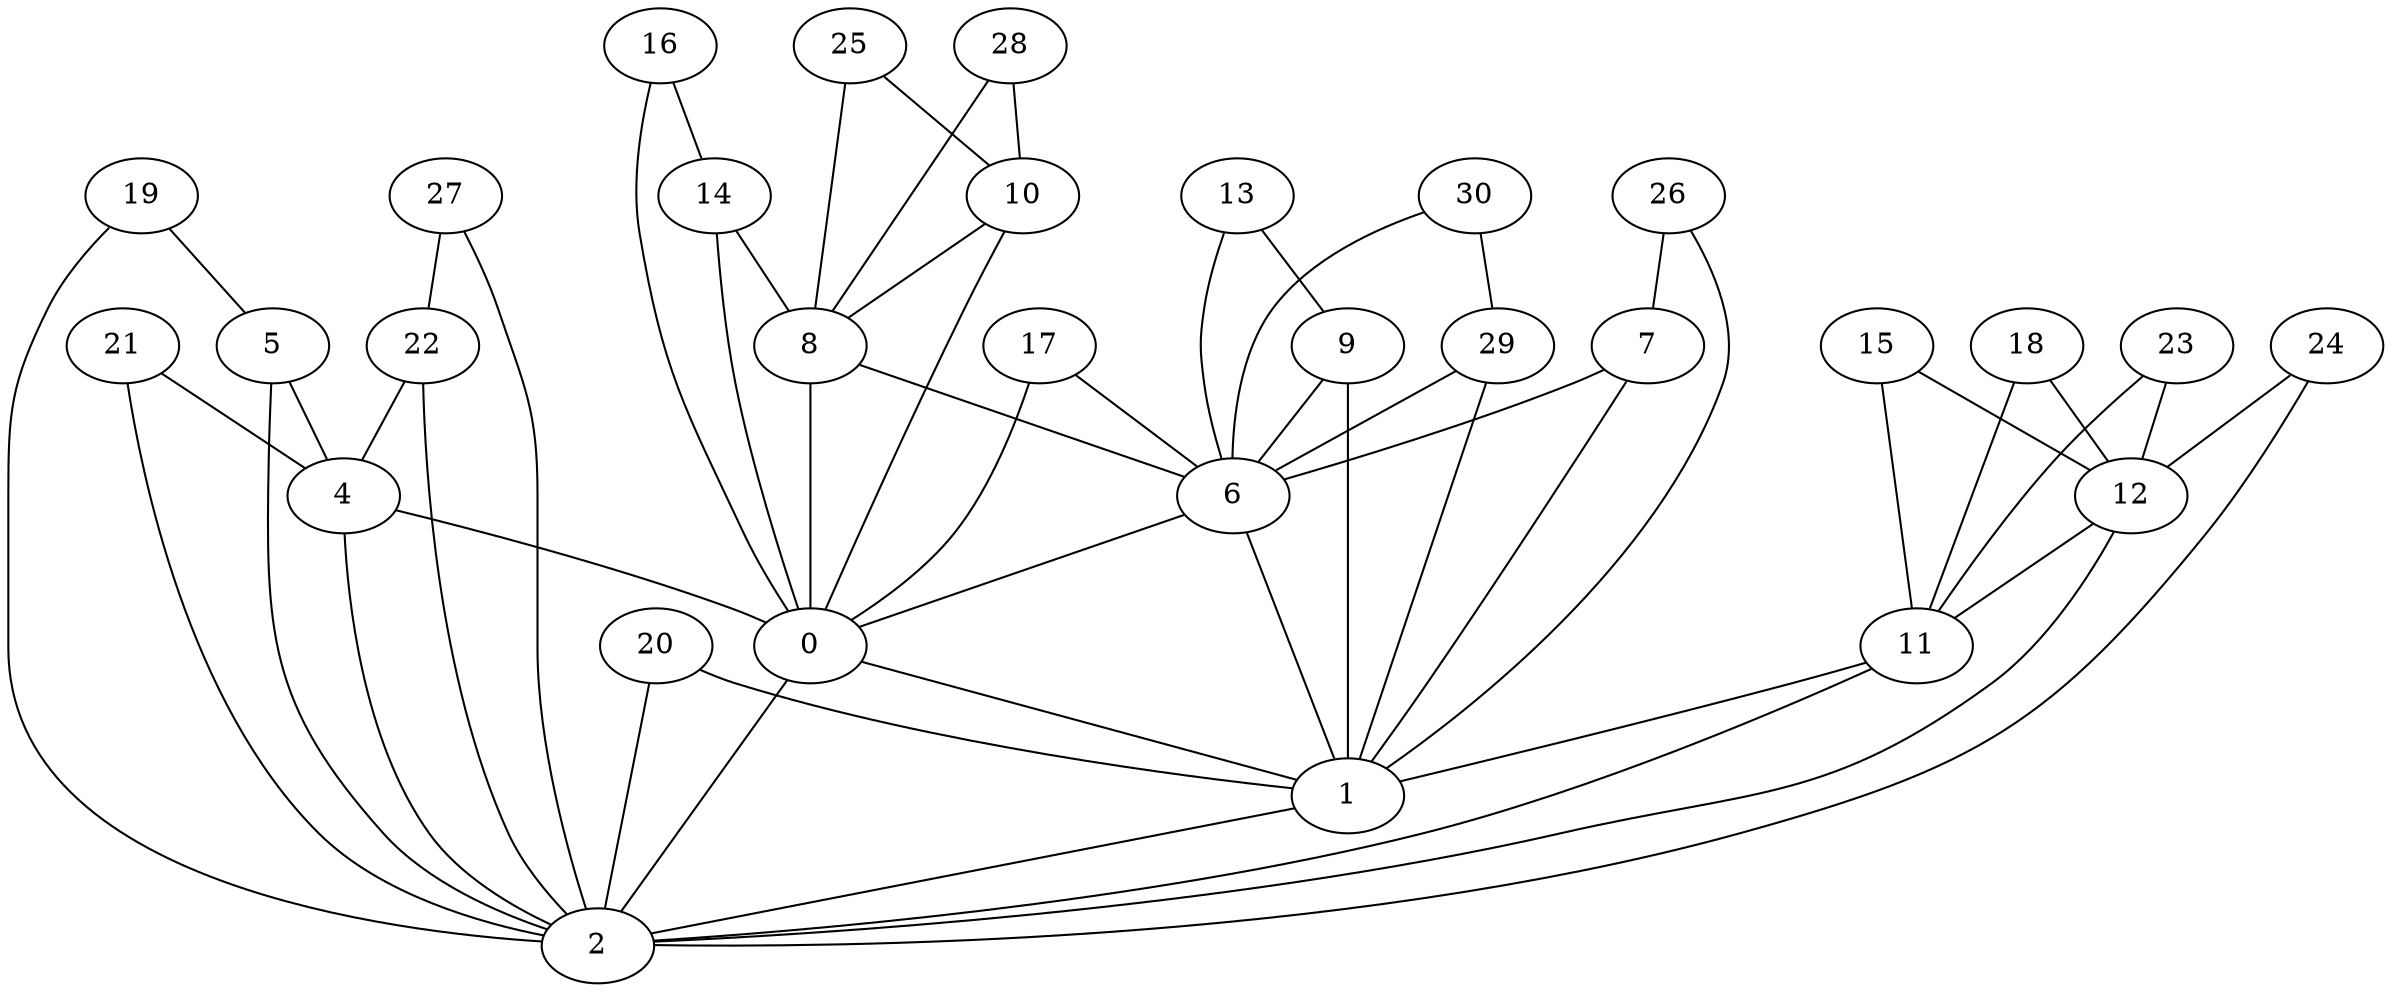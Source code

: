strict graph G {
0;
1;
2;
4;
5;
6;
7;
8;
9;
10;
11;
12;
13;
14;
15;
16;
17;
18;
19;
20;
21;
22;
23;
24;
25;
26;
27;
28;
29;
30;
11 -- 1;
20 -- 1;
27 -- 22;
9 -- 6;
18 -- 12;
22 -- 4;
1 -- 2;
17 -- 6;
16 -- 14;
4 -- 2;
19 -- 2;
21 -- 4;
16 -- 0;
25 -- 10;
5 -- 2;
30 -- 29;
11 -- 2;
13 -- 6;
13 -- 9;
19 -- 5;
17 -- 0;
29 -- 6;
0 -- 1;
8 -- 6;
23 -- 11;
24 -- 2;
7 -- 6;
6 -- 0;
14 -- 0;
24 -- 12;
28 -- 10;
8 -- 0;
27 -- 2;
12 -- 11;
20 -- 2;
12 -- 2;
10 -- 0;
26 -- 1;
0 -- 2;
10 -- 8;
18 -- 11;
30 -- 6;
7 -- 1;
9 -- 1;
28 -- 8;
14 -- 8;
25 -- 8;
26 -- 7;
29 -- 1;
15 -- 12;
21 -- 2;
5 -- 4;
23 -- 12;
6 -- 1;
22 -- 2;
4 -- 0;
15 -- 11;
}
